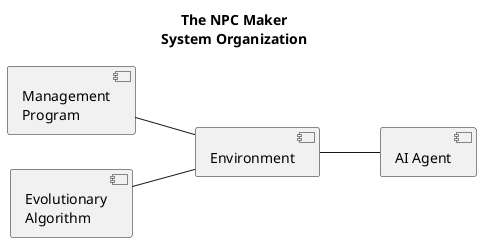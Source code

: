 @startuml
left to right direction

title The NPC Maker\nSystem Organization

[Management\nProgram] as mgmt
[Evolutionary\nAlgorithm] as evo
[Environment] as env
[AI Agent] as ctrl

mgmt -- env
evo -- env
env -- ctrl

@enduml